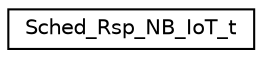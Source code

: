 digraph "Graphical Class Hierarchy"
{
 // LATEX_PDF_SIZE
  edge [fontname="Helvetica",fontsize="10",labelfontname="Helvetica",labelfontsize="10"];
  node [fontname="Helvetica",fontsize="10",shape=record];
  rankdir="LR";
  Node0 [label="Sched_Rsp_NB_IoT_t",height=0.2,width=0.4,color="black", fillcolor="white", style="filled",URL="$structSched__Rsp__NB__IoT__t.html",tooltip=" "];
}

